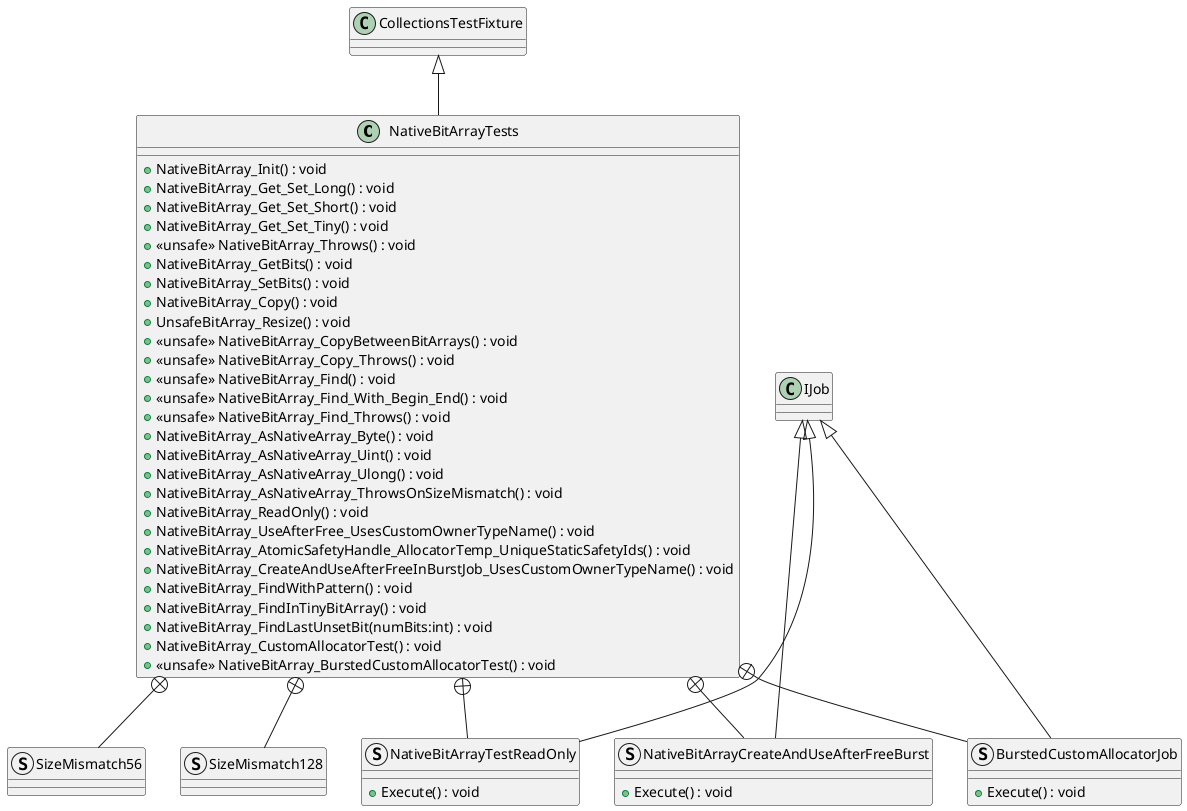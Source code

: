 @startuml
class NativeBitArrayTests {
    + NativeBitArray_Init() : void
    + NativeBitArray_Get_Set_Long() : void
    + NativeBitArray_Get_Set_Short() : void
    + NativeBitArray_Get_Set_Tiny() : void
    + <<unsafe>> NativeBitArray_Throws() : void
    + NativeBitArray_GetBits() : void
    + NativeBitArray_SetBits() : void
    + NativeBitArray_Copy() : void
    + UnsafeBitArray_Resize() : void
    + <<unsafe>> NativeBitArray_CopyBetweenBitArrays() : void
    + <<unsafe>> NativeBitArray_Copy_Throws() : void
    + <<unsafe>> NativeBitArray_Find() : void
    + <<unsafe>> NativeBitArray_Find_With_Begin_End() : void
    + <<unsafe>> NativeBitArray_Find_Throws() : void
    + NativeBitArray_AsNativeArray_Byte() : void
    + NativeBitArray_AsNativeArray_Uint() : void
    + NativeBitArray_AsNativeArray_Ulong() : void
    + NativeBitArray_AsNativeArray_ThrowsOnSizeMismatch() : void
    + NativeBitArray_ReadOnly() : void
    + NativeBitArray_UseAfterFree_UsesCustomOwnerTypeName() : void
    + NativeBitArray_AtomicSafetyHandle_AllocatorTemp_UniqueStaticSafetyIds() : void
    + NativeBitArray_CreateAndUseAfterFreeInBurstJob_UsesCustomOwnerTypeName() : void
    + NativeBitArray_FindWithPattern() : void
    + NativeBitArray_FindInTinyBitArray() : void
    + NativeBitArray_FindLastUnsetBit(numBits:int) : void
    + NativeBitArray_CustomAllocatorTest() : void
    + <<unsafe>> NativeBitArray_BurstedCustomAllocatorTest() : void
}
struct SizeMismatch128 {
}
struct SizeMismatch56 {
}
struct NativeBitArrayTestReadOnly {
    + Execute() : void
}
struct NativeBitArrayCreateAndUseAfterFreeBurst {
    + Execute() : void
}
struct BurstedCustomAllocatorJob {
    + Execute() : void
}
CollectionsTestFixture <|-- NativeBitArrayTests
NativeBitArrayTests +-- SizeMismatch128
NativeBitArrayTests +-- SizeMismatch56
NativeBitArrayTests +-- NativeBitArrayTestReadOnly
IJob <|-- NativeBitArrayTestReadOnly
NativeBitArrayTests +-- NativeBitArrayCreateAndUseAfterFreeBurst
IJob <|-- NativeBitArrayCreateAndUseAfterFreeBurst
NativeBitArrayTests +-- BurstedCustomAllocatorJob
IJob <|-- BurstedCustomAllocatorJob
@enduml
